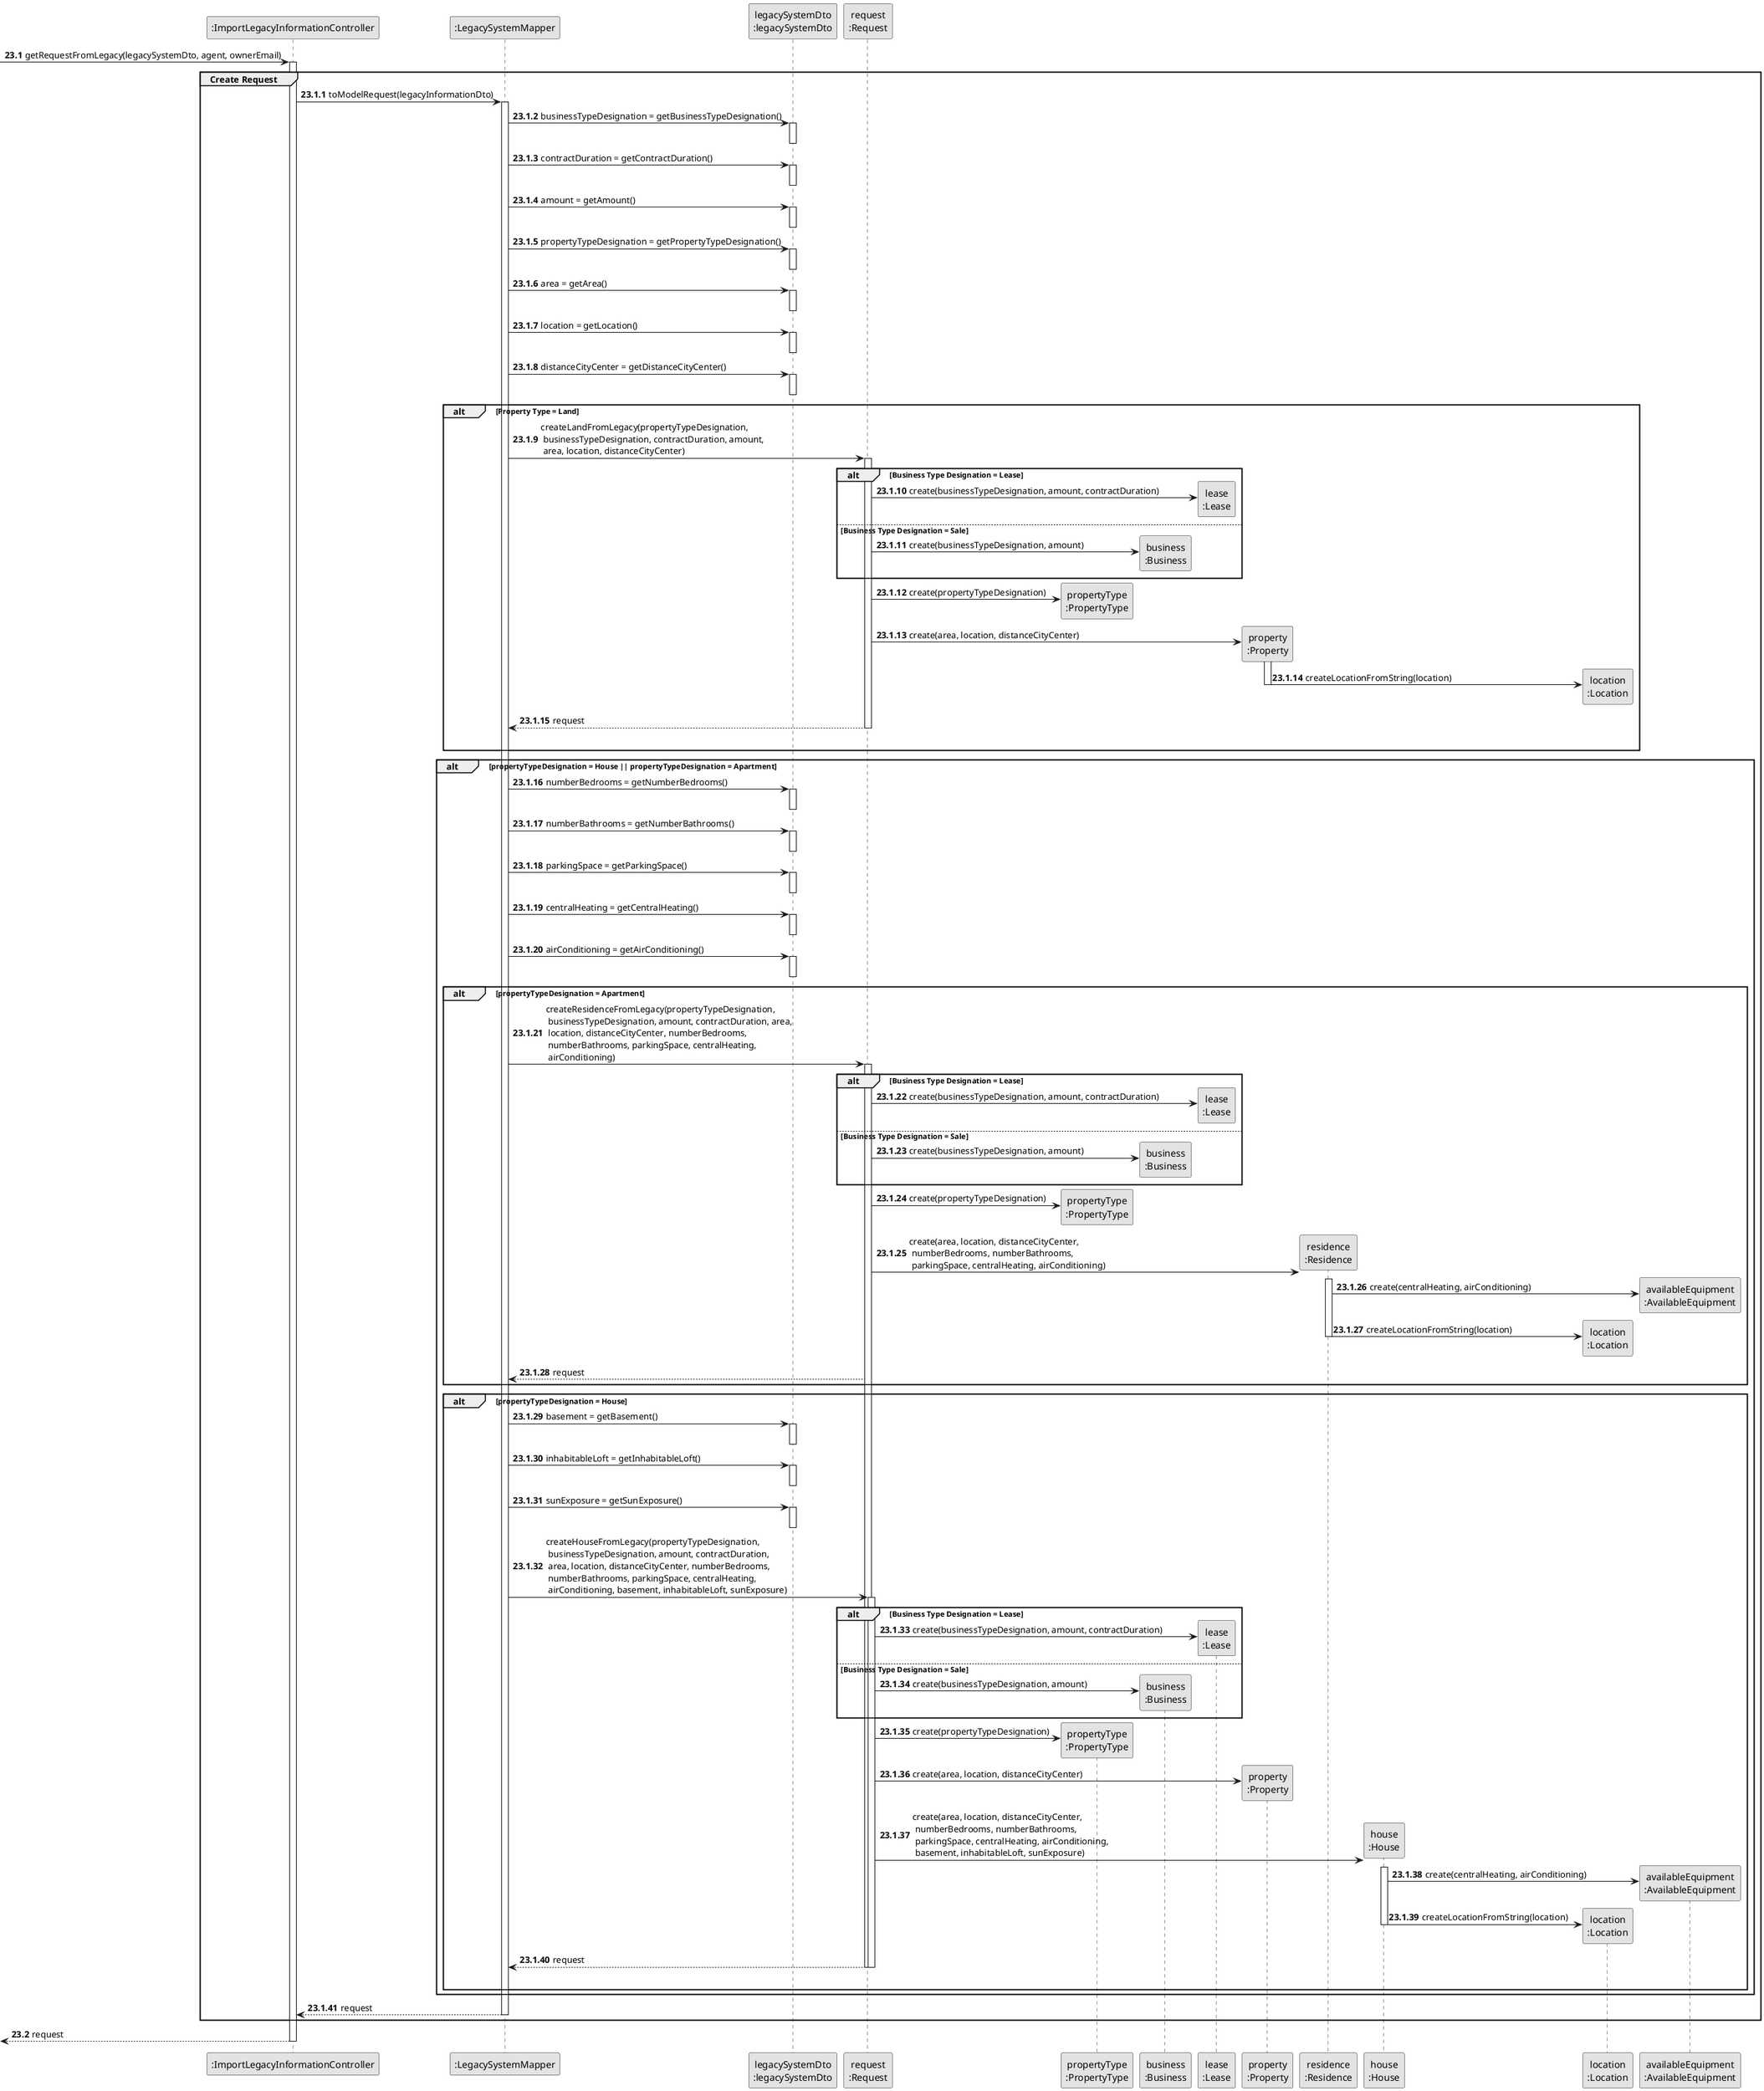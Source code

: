 @startuml
skinparam monochrome true
skinparam packageStyle rectangle
skinparam shadowing false

participant ":ImportLegacyInformationController" as CTRL
participant ":LegacySystemMapper" as MAPPER
participant "legacySystemDto\n:legacySystemDto" as DTO
participant "request\n:Request" as REQUEST
participant "propertyType\n:PropertyType" as PROPTYPE
participant "business\n:Business" as BUSINESS
participant "lease\n:Lease" as LEASE
participant "property\n:Property" as PROPERTY
participant "residence\n:Residence" as RESIDENCE
participant "house\n:House" as HOUSE
participant "location\n:Location" as LOCATION
participant "availableEquipment\n:AvailableEquipment" as AEQUIP


autonumber 23.1

    -> CTRL: getRequestFromLegacy(legacySystemDto, agent, ownerEmail)

     activate CTRL

autonumber 23.1.1

    group Create Request

    CTRL -> MAPPER : toModelRequest(legacyInformationDto)
    activate MAPPER

    MAPPER -> DTO : businessTypeDesignation = getBusinessTypeDesignation()
    activate DTO
    deactivate DTO

    MAPPER -> DTO : contractDuration = getContractDuration()
    activate DTO
    deactivate DTO

    MAPPER -> DTO : amount = getAmount()
    activate DTO
    deactivate DTO

    MAPPER -> DTO : propertyTypeDesignation = getPropertyTypeDesignation()
    activate DTO
    deactivate DTO

    MAPPER -> DTO : area = getArea()
    activate DTO
    deactivate DTO

    MAPPER -> DTO : location = getLocation()
    activate DTO
    deactivate DTO

    MAPPER -> DTO : distanceCityCenter = getDistanceCityCenter()
    activate DTO
    deactivate DTO

    alt Property Type = Land

        MAPPER -> REQUEST : createLandFromLegacy(propertyTypeDesignation,\n businessTypeDesignation, contractDuration, amount,\n area, location, distanceCityCenter)
        activate REQUEST

            alt Business Type Designation = Lease

                REQUEST -> LEASE** : create(businessTypeDesignation, amount, contractDuration)

            else Business Type Designation = Sale

                REQUEST -> BUSINESS** : create(businessTypeDesignation, amount)

            end alt

        REQUEST -> PROPTYPE** : create(propertyTypeDesignation)

        ' AQUI TINHAMOS COMBINADO QUE PROPERTY-TYPE FICAVA NO REQUEST

        REQUEST -> PROPERTY** : create(area, location, distanceCityCenter)

        activate PROPERTY

            PROPERTY -> LOCATION** : createLocationFromString(location)

        deactivate PROPERTY

        REQUEST --> MAPPER : request
        deactivate REQUEST
|||
    end alt

    alt propertyTypeDesignation = House || propertyTypeDesignation = Apartment

    MAPPER -> DTO : numberBedrooms = getNumberBedrooms()
    activate DTO
    deactivate DTO

    MAPPER -> DTO : numberBathrooms = getNumberBathrooms()
    activate DTO
    deactivate DTO

    MAPPER -> DTO : parkingSpace = getParkingSpace()
    activate DTO
    deactivate DTO

    MAPPER -> DTO : centralHeating = getCentralHeating()
    activate DTO
    deactivate DTO

    MAPPER -> DTO : airConditioning = getAirConditioning()
    activate DTO
    deactivate DTO


    alt propertyTypeDesignation = Apartment


    MAPPER -> REQUEST : createResidenceFromLegacy(propertyTypeDesignation,\n businessTypeDesignation, amount, contractDuration, area,\n location, distanceCityCenter, numberBedrooms,\n numberBathrooms, parkingSpace, centralHeating,\n airConditioning)
    activate REQUEST

        alt Business Type Designation = Lease

            REQUEST -> LEASE** : create(businessTypeDesignation, amount, contractDuration)

        else Business Type Designation = Sale

            REQUEST -> BUSINESS** : create(businessTypeDesignation, amount)

        end alt

    ' AQUI TINHAMOS COMBINADO QUE PROPERTY-TYPE FICAVA NO REQUEST

    REQUEST -> PROPTYPE** : create(propertyTypeDesignation)

    REQUEST -> RESIDENCE** : create(area, location, distanceCityCenter,\n numberBedrooms, numberBathrooms,\n parkingSpace, centralHeating, airConditioning)
    activate RESIDENCE

    RESIDENCE -> AEQUIP** : create(centralHeating, airConditioning)

    RESIDENCE -> LOCATION** : createLocationFromString(location)

    deactivate RESIDENCE

        REQUEST --> MAPPER : request

    end alt


    alt propertyTypeDesignation = House

    MAPPER -> DTO : basement = getBasement()
    activate DTO
    deactivate DTO

    MAPPER -> DTO : inhabitableLoft = getInhabitableLoft()
    activate DTO
    deactivate DTO

    MAPPER -> DTO : sunExposure = getSunExposure()
    activate DTO
    deactivate DTO

        MAPPER -> REQUEST : createHouseFromLegacy(propertyTypeDesignation,\n businessTypeDesignation, amount, contractDuration,\n area, location, distanceCityCenter, numberBedrooms,\n numberBathrooms, parkingSpace, centralHeating,\n airConditioning, basement, inhabitableLoft, sunExposure)
        activate REQUEST


            alt Business Type Designation = Lease

                REQUEST -> LEASE** : create(businessTypeDesignation, amount, contractDuration)

            else Business Type Designation = Sale

                REQUEST -> BUSINESS** : create(businessTypeDesignation, amount)

            end alt

        REQUEST -> PROPTYPE** : create(propertyTypeDesignation)

        ' AQUI TINHAMOS COMBINADO QUE PROPERTY-TYPE FICAVA NO REQUEST

        REQUEST -> PROPERTY** : create(area, location, distanceCityCenter)

        REQUEST -> HOUSE** : create(area, location, distanceCityCenter,\n numberBedrooms, numberBathrooms,\n parkingSpace, centralHeating, airConditioning,\n basement, inhabitableLoft, sunExposure)
        activate HOUSE

        HOUSE -> AEQUIP** : create(centralHeating, airConditioning)

        HOUSE -> LOCATION** : createLocationFromString(location)

        deactivate HOUSE

            REQUEST --> MAPPER : request
        deactivate REQUEST
|||

   ' end alt

    deactivate REQUEST

    end alt

    end alt

        MAPPER --> CTRL : request
    deactivate MAPPER

    end group

autonumber 23.2

    <-- CTRL: request
    deactivate CTRL


@enduml